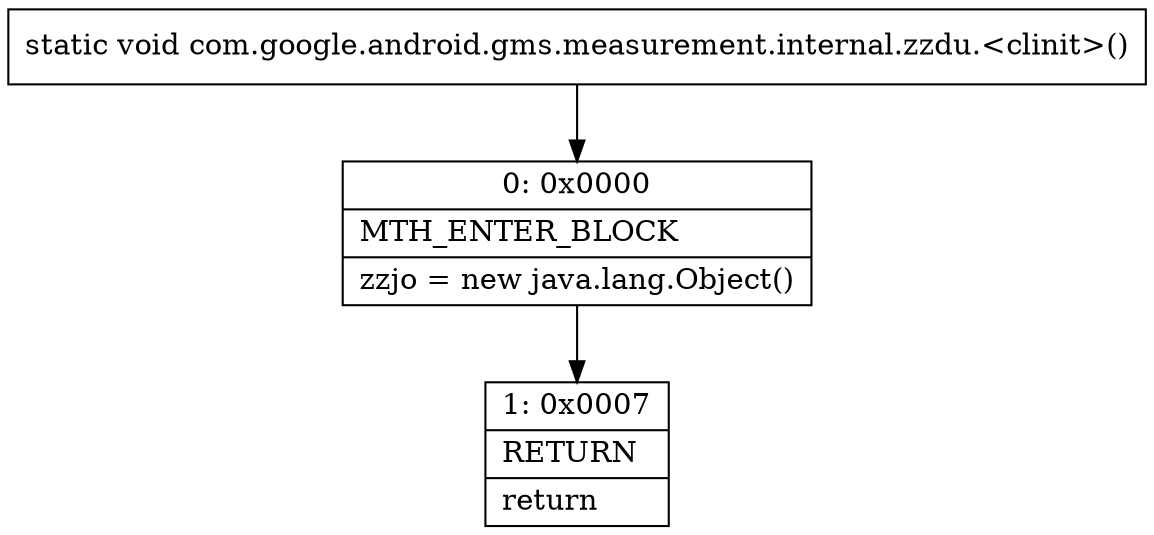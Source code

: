 digraph "CFG forcom.google.android.gms.measurement.internal.zzdu.\<clinit\>()V" {
Node_0 [shape=record,label="{0\:\ 0x0000|MTH_ENTER_BLOCK\l|zzjo = new java.lang.Object()\l}"];
Node_1 [shape=record,label="{1\:\ 0x0007|RETURN\l|return\l}"];
MethodNode[shape=record,label="{static void com.google.android.gms.measurement.internal.zzdu.\<clinit\>() }"];
MethodNode -> Node_0;
Node_0 -> Node_1;
}

